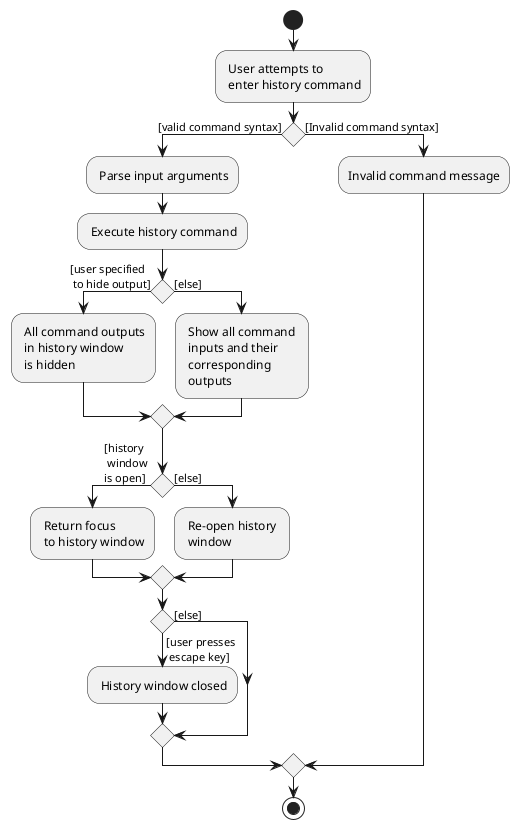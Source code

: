 
@startuml

start
- User attempts to\n enter history command
if () then ([valid command syntax])

    - Parse input arguments
    - Execute history command

    if () then ([user specified \n to hide output])
        - All command outputs\n in history window\n is hidden

    else ([else])
        - Show all command \n inputs and their \n corresponding \n outputs
    endif

    if () then ([history \n window \nis open])
        - Return focus \n to history window
    else([else])
        - Re-open history \n window
    endif

    if () then ([user presses \n escape key])
        - History window closed
    else([else])

    endif

else ([Invalid command syntax])
-Invalid command message
endif

stop
@enduml